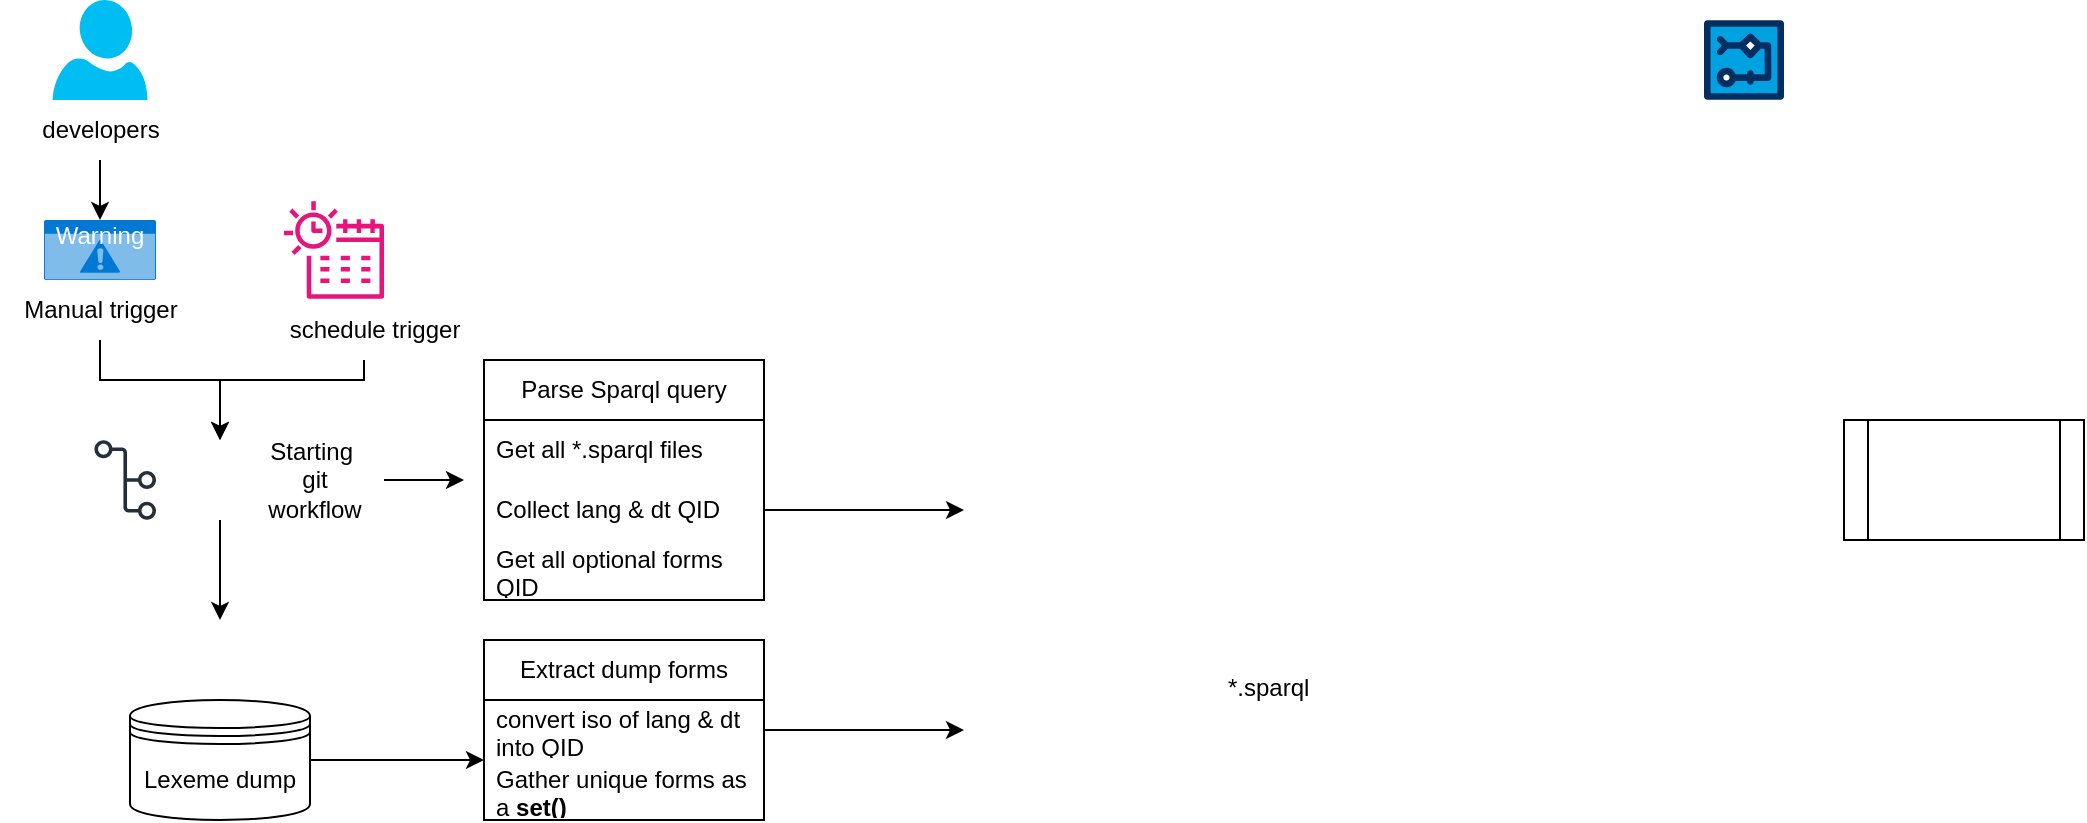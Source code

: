 <mxfile version="26.0.7">
  <diagram name="Page-1" id="tHxm2Tg3Rm9kEBJE1GBz">
    <mxGraphModel dx="2232" dy="786" grid="1" gridSize="10" guides="1" tooltips="1" connect="1" arrows="1" fold="1" page="1" pageScale="1" pageWidth="850" pageHeight="1100" math="0" shadow="0">
      <root>
        <mxCell id="0" />
        <mxCell id="1" parent="0" />
        <mxCell id="UVLL-vSYvWy9F5QgTcVM-1" value="" style="shape=process;whiteSpace=wrap;html=1;backgroundOutline=1;" parent="1" vertex="1">
          <mxGeometry x="910" y="240" width="120" height="60" as="geometry" />
        </mxCell>
        <mxCell id="5izjTm2DM-eRSwJzwUVy-28" style="edgeStyle=orthogonalEdgeStyle;rounded=0;orthogonalLoop=1;jettySize=auto;html=1;" edge="1" parent="1" source="UVLL-vSYvWy9F5QgTcVM-2">
          <mxGeometry relative="1" as="geometry">
            <mxPoint x="230" y="410" as="targetPoint" />
          </mxGeometry>
        </mxCell>
        <mxCell id="UVLL-vSYvWy9F5QgTcVM-2" value="Lexeme dump" style="shape=datastore;whiteSpace=wrap;html=1;" parent="1" vertex="1">
          <mxGeometry x="53" y="380" width="90" height="60" as="geometry" />
        </mxCell>
        <mxCell id="5izjTm2DM-eRSwJzwUVy-2" value="" style="verticalLabelPosition=bottom;html=1;verticalAlign=top;align=center;strokeColor=none;fillColor=#00BEF2;shape=mxgraph.azure.user;" vertex="1" parent="1">
          <mxGeometry x="14.25" y="30" width="47.5" height="50" as="geometry" />
        </mxCell>
        <mxCell id="5izjTm2DM-eRSwJzwUVy-3" value="developers" style="text;html=1;align=center;verticalAlign=middle;resizable=0;points=[];autosize=1;strokeColor=none;fillColor=none;" vertex="1" parent="1">
          <mxGeometry x="-2" y="80" width="80" height="30" as="geometry" />
        </mxCell>
        <mxCell id="5izjTm2DM-eRSwJzwUVy-4" value="" style="sketch=0;outlineConnect=0;fontColor=#232F3E;gradientColor=none;fillColor=#232F3D;strokeColor=none;dashed=0;verticalLabelPosition=bottom;verticalAlign=top;align=center;html=1;fontSize=12;fontStyle=0;aspect=fixed;pointerEvents=1;shape=mxgraph.aws4.git_repository;" vertex="1" parent="1">
          <mxGeometry x="35.23" y="250" width="30.77" height="40" as="geometry" />
        </mxCell>
        <mxCell id="5izjTm2DM-eRSwJzwUVy-5" value="" style="shape=image;html=1;verticalAlign=top;verticalLabelPosition=bottom;labelBackgroundColor=#ffffff;imageAspect=0;aspect=fixed;image=https://cdn4.iconfinder.com/data/icons/miu-black-social-2/60/github-128.png" vertex="1" parent="1">
          <mxGeometry x="850" y="120" width="50" height="50" as="geometry" />
        </mxCell>
        <mxCell id="5izjTm2DM-eRSwJzwUVy-6" value="" style="verticalLabelPosition=bottom;aspect=fixed;html=1;shape=mxgraph.salesforce.workflow;" vertex="1" parent="1">
          <mxGeometry x="840" y="40" width="40" height="40" as="geometry" />
        </mxCell>
        <mxCell id="5izjTm2DM-eRSwJzwUVy-16" value="Warning" style="html=1;whiteSpace=wrap;strokeColor=none;fillColor=#0079D6;labelPosition=center;verticalLabelPosition=middle;verticalAlign=top;align=center;fontSize=12;outlineConnect=0;spacingTop=-6;fontColor=#FFFFFF;sketch=0;shape=mxgraph.sitemap.warning;" vertex="1" parent="1">
          <mxGeometry x="10" y="140" width="56" height="30" as="geometry" />
        </mxCell>
        <mxCell id="5izjTm2DM-eRSwJzwUVy-22" style="edgeStyle=orthogonalEdgeStyle;rounded=0;orthogonalLoop=1;jettySize=auto;html=1;" edge="1" parent="1" source="5izjTm2DM-eRSwJzwUVy-17" target="5izjTm2DM-eRSwJzwUVy-18">
          <mxGeometry relative="1" as="geometry">
            <Array as="points">
              <mxPoint x="38" y="220" />
              <mxPoint x="98" y="220" />
            </Array>
          </mxGeometry>
        </mxCell>
        <mxCell id="5izjTm2DM-eRSwJzwUVy-17" value="Manual trigger" style="text;html=1;align=center;verticalAlign=middle;resizable=0;points=[];autosize=1;strokeColor=none;fillColor=none;" vertex="1" parent="1">
          <mxGeometry x="-12" y="170" width="100" height="30" as="geometry" />
        </mxCell>
        <mxCell id="5izjTm2DM-eRSwJzwUVy-27" style="edgeStyle=orthogonalEdgeStyle;rounded=0;orthogonalLoop=1;jettySize=auto;html=1;" edge="1" parent="1" source="5izjTm2DM-eRSwJzwUVy-18">
          <mxGeometry relative="1" as="geometry">
            <mxPoint x="98" y="340" as="targetPoint" />
          </mxGeometry>
        </mxCell>
        <mxCell id="5izjTm2DM-eRSwJzwUVy-18" value="" style="shape=image;html=1;verticalAlign=top;verticalLabelPosition=bottom;labelBackgroundColor=#ffffff;imageAspect=0;aspect=fixed;image=https://cdn1.iconfinder.com/data/icons/bootstrap-vol-3/16/filetype-yml-128.png" vertex="1" parent="1">
          <mxGeometry x="78" y="250" width="40" height="40" as="geometry" />
        </mxCell>
        <mxCell id="5izjTm2DM-eRSwJzwUVy-19" value="" style="sketch=0;outlineConnect=0;fontColor=#232F3E;gradientColor=none;fillColor=#E7157B;strokeColor=none;dashed=0;verticalLabelPosition=bottom;verticalAlign=top;align=center;html=1;fontSize=12;fontStyle=0;aspect=fixed;pointerEvents=1;shape=mxgraph.aws4.eventbridge_scheduler;" vertex="1" parent="1">
          <mxGeometry x="130" y="130" width="50" height="50" as="geometry" />
        </mxCell>
        <mxCell id="5izjTm2DM-eRSwJzwUVy-21" style="edgeStyle=orthogonalEdgeStyle;rounded=0;orthogonalLoop=1;jettySize=auto;html=1;entryX=0.5;entryY=0;entryDx=0;entryDy=0;entryPerimeter=0;" edge="1" parent="1" source="5izjTm2DM-eRSwJzwUVy-3" target="5izjTm2DM-eRSwJzwUVy-16">
          <mxGeometry relative="1" as="geometry" />
        </mxCell>
        <mxCell id="5izjTm2DM-eRSwJzwUVy-25" style="edgeStyle=orthogonalEdgeStyle;rounded=0;orthogonalLoop=1;jettySize=auto;html=1;entryX=0.5;entryY=0;entryDx=0;entryDy=0;" edge="1" parent="1" source="5izjTm2DM-eRSwJzwUVy-24" target="5izjTm2DM-eRSwJzwUVy-18">
          <mxGeometry relative="1" as="geometry">
            <mxPoint x="100" y="220" as="targetPoint" />
            <Array as="points">
              <mxPoint x="170" y="220" />
              <mxPoint x="98" y="220" />
            </Array>
          </mxGeometry>
        </mxCell>
        <mxCell id="5izjTm2DM-eRSwJzwUVy-24" value="schedule trigger" style="text;html=1;align=center;verticalAlign=middle;resizable=0;points=[];autosize=1;strokeColor=none;fillColor=none;" vertex="1" parent="1">
          <mxGeometry x="120" y="180" width="110" height="30" as="geometry" />
        </mxCell>
        <mxCell id="5izjTm2DM-eRSwJzwUVy-33" style="edgeStyle=orthogonalEdgeStyle;rounded=0;orthogonalLoop=1;jettySize=auto;html=1;" edge="1" parent="1" source="5izjTm2DM-eRSwJzwUVy-26">
          <mxGeometry relative="1" as="geometry">
            <mxPoint x="220" y="270" as="targetPoint" />
          </mxGeometry>
        </mxCell>
        <mxCell id="5izjTm2DM-eRSwJzwUVy-26" value="Starting&amp;nbsp;&lt;div&gt;git&lt;/div&gt;&lt;div&gt;workflow&lt;/div&gt;" style="text;html=1;align=center;verticalAlign=middle;resizable=0;points=[];autosize=1;strokeColor=none;fillColor=none;" vertex="1" parent="1">
          <mxGeometry x="110" y="240" width="70" height="60" as="geometry" />
        </mxCell>
        <mxCell id="5izjTm2DM-eRSwJzwUVy-29" value="Extract dump forms" style="swimlane;fontStyle=0;childLayout=stackLayout;horizontal=1;startSize=30;horizontalStack=0;resizeParent=1;resizeParentMax=0;resizeLast=0;collapsible=1;marginBottom=0;whiteSpace=wrap;html=1;" vertex="1" parent="1">
          <mxGeometry x="230" y="350" width="140" height="90" as="geometry">
            <mxRectangle x="230" y="350" width="60" height="30" as="alternateBounds" />
          </mxGeometry>
        </mxCell>
        <mxCell id="5izjTm2DM-eRSwJzwUVy-39" style="edgeStyle=orthogonalEdgeStyle;rounded=0;orthogonalLoop=1;jettySize=auto;html=1;" edge="1" parent="5izjTm2DM-eRSwJzwUVy-29" source="5izjTm2DM-eRSwJzwUVy-30">
          <mxGeometry relative="1" as="geometry">
            <mxPoint x="240" y="45" as="targetPoint" />
          </mxGeometry>
        </mxCell>
        <mxCell id="5izjTm2DM-eRSwJzwUVy-30" value="convert iso of lang &amp;amp; dt into QID" style="text;strokeColor=none;fillColor=none;align=left;verticalAlign=middle;spacingLeft=4;spacingRight=4;overflow=hidden;points=[[0,0.5],[1,0.5]];portConstraint=eastwest;rotatable=0;whiteSpace=wrap;html=1;" vertex="1" parent="5izjTm2DM-eRSwJzwUVy-29">
          <mxGeometry y="30" width="140" height="30" as="geometry" />
        </mxCell>
        <mxCell id="5izjTm2DM-eRSwJzwUVy-31" value="Gather unique forms as a &lt;b&gt;set()&lt;/b&gt;" style="text;strokeColor=none;fillColor=none;align=left;verticalAlign=middle;spacingLeft=4;spacingRight=4;overflow=hidden;points=[[0,0.5],[1,0.5]];portConstraint=eastwest;rotatable=0;whiteSpace=wrap;html=1;" vertex="1" parent="5izjTm2DM-eRSwJzwUVy-29">
          <mxGeometry y="60" width="140" height="30" as="geometry" />
        </mxCell>
        <mxCell id="5izjTm2DM-eRSwJzwUVy-34" value="Parse Sparql query" style="swimlane;fontStyle=0;childLayout=stackLayout;horizontal=1;startSize=30;horizontalStack=0;resizeParent=1;resizeParentMax=0;resizeLast=0;collapsible=1;marginBottom=0;whiteSpace=wrap;html=1;" vertex="1" parent="1">
          <mxGeometry x="230" y="210" width="140" height="120" as="geometry" />
        </mxCell>
        <mxCell id="5izjTm2DM-eRSwJzwUVy-35" value="Get all *.sparql files" style="text;strokeColor=none;fillColor=none;align=left;verticalAlign=middle;spacingLeft=4;spacingRight=4;overflow=hidden;points=[[0,0.5],[1,0.5]];portConstraint=eastwest;rotatable=0;whiteSpace=wrap;html=1;" vertex="1" parent="5izjTm2DM-eRSwJzwUVy-34">
          <mxGeometry y="30" width="140" height="30" as="geometry" />
        </mxCell>
        <mxCell id="5izjTm2DM-eRSwJzwUVy-38" style="edgeStyle=orthogonalEdgeStyle;rounded=0;orthogonalLoop=1;jettySize=auto;html=1;" edge="1" parent="5izjTm2DM-eRSwJzwUVy-34" source="5izjTm2DM-eRSwJzwUVy-36">
          <mxGeometry relative="1" as="geometry">
            <mxPoint x="240" y="75" as="targetPoint" />
          </mxGeometry>
        </mxCell>
        <mxCell id="5izjTm2DM-eRSwJzwUVy-36" value="Collect lang &amp;amp; dt QID" style="text;strokeColor=none;fillColor=none;align=left;verticalAlign=middle;spacingLeft=4;spacingRight=4;overflow=hidden;points=[[0,0.5],[1,0.5]];portConstraint=eastwest;rotatable=0;whiteSpace=wrap;html=1;" vertex="1" parent="5izjTm2DM-eRSwJzwUVy-34">
          <mxGeometry y="60" width="140" height="30" as="geometry" />
        </mxCell>
        <mxCell id="5izjTm2DM-eRSwJzwUVy-37" value="Get all optional forms QID" style="text;strokeColor=none;fillColor=none;align=left;verticalAlign=middle;spacingLeft=4;spacingRight=4;overflow=hidden;points=[[0,0.5],[1,0.5]];portConstraint=eastwest;rotatable=0;whiteSpace=wrap;html=1;" vertex="1" parent="5izjTm2DM-eRSwJzwUVy-34">
          <mxGeometry y="90" width="140" height="30" as="geometry" />
        </mxCell>
        <mxCell id="5izjTm2DM-eRSwJzwUVy-40" value="*.sparql" style="text;whiteSpace=wrap;" vertex="1" parent="1">
          <mxGeometry x="600" y="360" width="70" height="40" as="geometry" />
        </mxCell>
      </root>
    </mxGraphModel>
  </diagram>
</mxfile>
